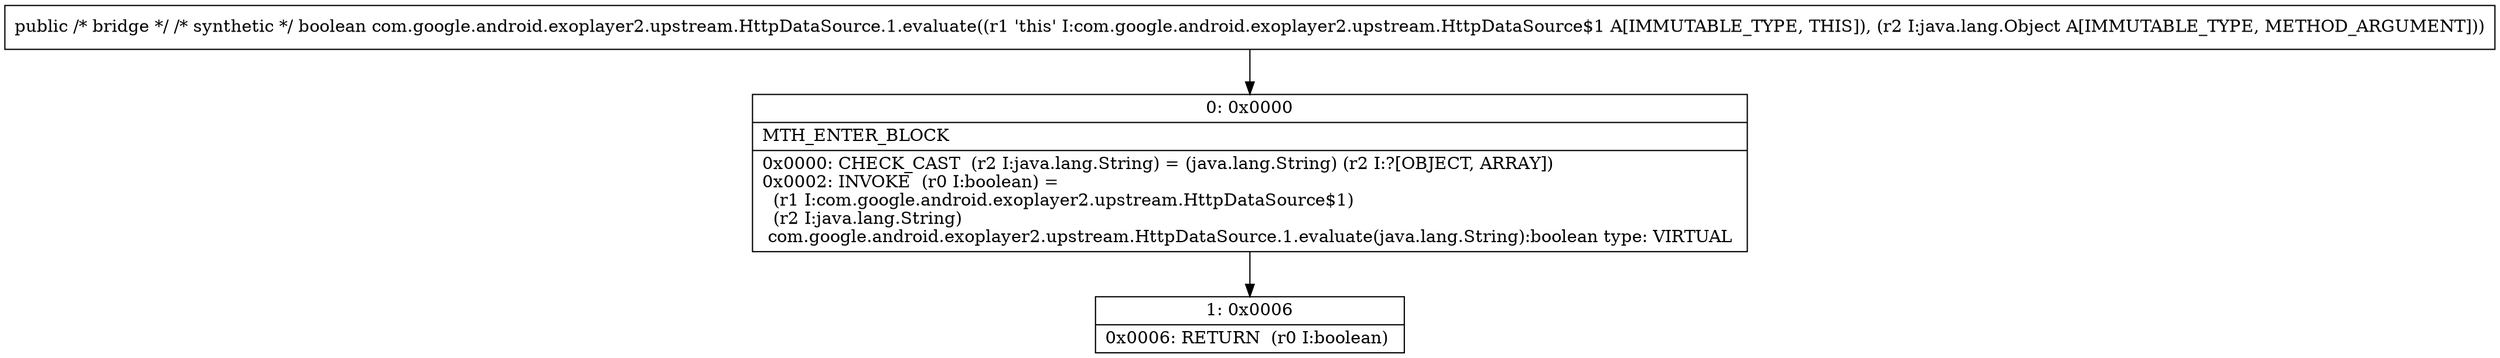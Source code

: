digraph "CFG forcom.google.android.exoplayer2.upstream.HttpDataSource.1.evaluate(Ljava\/lang\/Object;)Z" {
Node_0 [shape=record,label="{0\:\ 0x0000|MTH_ENTER_BLOCK\l|0x0000: CHECK_CAST  (r2 I:java.lang.String) = (java.lang.String) (r2 I:?[OBJECT, ARRAY]) \l0x0002: INVOKE  (r0 I:boolean) = \l  (r1 I:com.google.android.exoplayer2.upstream.HttpDataSource$1)\l  (r2 I:java.lang.String)\l com.google.android.exoplayer2.upstream.HttpDataSource.1.evaluate(java.lang.String):boolean type: VIRTUAL \l}"];
Node_1 [shape=record,label="{1\:\ 0x0006|0x0006: RETURN  (r0 I:boolean) \l}"];
MethodNode[shape=record,label="{public \/* bridge *\/ \/* synthetic *\/ boolean com.google.android.exoplayer2.upstream.HttpDataSource.1.evaluate((r1 'this' I:com.google.android.exoplayer2.upstream.HttpDataSource$1 A[IMMUTABLE_TYPE, THIS]), (r2 I:java.lang.Object A[IMMUTABLE_TYPE, METHOD_ARGUMENT])) }"];
MethodNode -> Node_0;
Node_0 -> Node_1;
}


